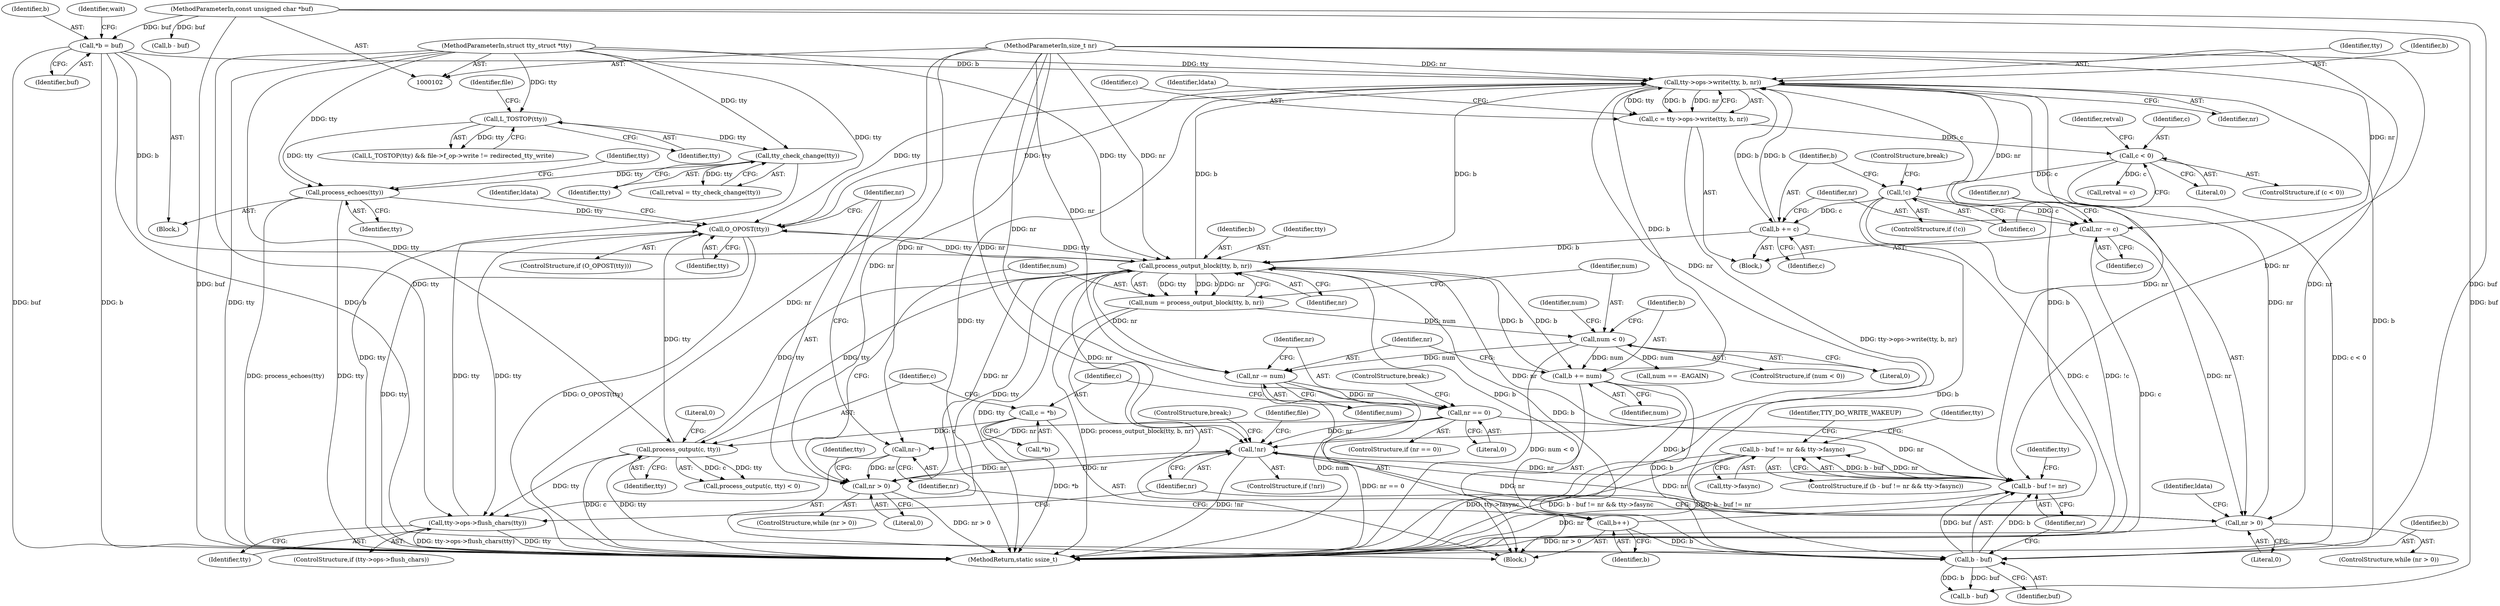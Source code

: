 digraph "0_linux_4291086b1f081b869c6d79e5b7441633dc3ace00@pointer" {
"1000339" [label="(Call,b - buf != nr && tty->fasync)"];
"1000340" [label="(Call,b - buf != nr)"];
"1000341" [label="(Call,b - buf)"];
"1000273" [label="(Call,tty->ops->write(tty, b, nr))"];
"1000189" [label="(Call,O_OPOST(tty))"];
"1000200" [label="(Call,process_output_block(tty, b, nr))"];
"1000236" [label="(Call,process_output(c, tty))"];
"1000230" [label="(Call,c = *b)"];
"1000103" [label="(MethodParameterIn,struct tty_struct *tty)"];
"1000295" [label="(Call,b += c)"];
"1000292" [label="(Call,!c)"];
"1000283" [label="(Call,c < 0)"];
"1000271" [label="(Call,c = tty->ops->write(tty, b, nr))"];
"1000109" [label="(Call,*b = buf)"];
"1000105" [label="(MethodParameterIn,const unsigned char *buf)"];
"1000241" [label="(Call,b++)"];
"1000219" [label="(Call,b += num)"];
"1000205" [label="(Call,num < 0)"];
"1000198" [label="(Call,num = process_output_block(tty, b, nr))"];
"1000193" [label="(Call,nr > 0)"];
"1000302" [label="(Call,!nr)"];
"1000226" [label="(Call,nr == 0)"];
"1000222" [label="(Call,nr -= num)"];
"1000106" [label="(MethodParameterIn,size_t nr)"];
"1000262" [label="(Call,nr > 0)"];
"1000298" [label="(Call,nr -= c)"];
"1000243" [label="(Call,nr--)"];
"1000145" [label="(Call,process_echoes(tty))"];
"1000122" [label="(Call,L_TOSTOP(tty))"];
"1000134" [label="(Call,tty_check_change(tty))"];
"1000251" [label="(Call,tty->ops->flush_chars(tty))"];
"1000227" [label="(Identifier,nr)"];
"1000193" [label="(Call,nr > 0)"];
"1000202" [label="(Identifier,b)"];
"1000295" [label="(Call,b += c)"];
"1000287" [label="(Call,retval = c)"];
"1000302" [label="(Call,!nr)"];
"1000269" [label="(Identifier,ldata)"];
"1000243" [label="(Call,nr--)"];
"1000300" [label="(Identifier,c)"];
"1000194" [label="(Identifier,nr)"];
"1000210" [label="(Call,num == -EAGAIN)"];
"1000296" [label="(Identifier,b)"];
"1000223" [label="(Identifier,nr)"];
"1000242" [label="(Identifier,b)"];
"1000272" [label="(Identifier,c)"];
"1000262" [label="(Call,nr > 0)"];
"1000297" [label="(Identifier,c)"];
"1000188" [label="(ControlStructure,if (O_OPOST(tty)))"];
"1000221" [label="(Identifier,num)"];
"1000200" [label="(Call,process_output_block(tty, b, nr))"];
"1000341" [label="(Call,b - buf)"];
"1000106" [label="(MethodParameterIn,size_t nr)"];
"1000338" [label="(ControlStructure,if (b - buf != nr && tty->fasync))"];
"1000301" [label="(ControlStructure,if (!nr))"];
"1000346" [label="(Identifier,tty)"];
"1000225" [label="(ControlStructure,if (nr == 0))"];
"1000103" [label="(MethodParameterIn,struct tty_struct *tty)"];
"1000244" [label="(Identifier,nr)"];
"1000203" [label="(Identifier,nr)"];
"1000251" [label="(Call,tty->ops->flush_chars(tty))"];
"1000274" [label="(Identifier,tty)"];
"1000248" [label="(Identifier,tty)"];
"1000361" [label="(Call,b - buf)"];
"1000204" [label="(ControlStructure,if (num < 0))"];
"1000288" [label="(Identifier,retval)"];
"1000261" [label="(ControlStructure,while (nr > 0))"];
"1000146" [label="(Identifier,tty)"];
"1000273" [label="(Call,tty->ops->write(tty, b, nr))"];
"1000198" [label="(Call,num = process_output_block(tty, b, nr))"];
"1000349" [label="(Identifier,TTY_DO_WRITE_WAKEUP)"];
"1000122" [label="(Call,L_TOSTOP(tty))"];
"1000224" [label="(Identifier,num)"];
"1000127" [label="(Identifier,file)"];
"1000241" [label="(Call,b++)"];
"1000342" [label="(Identifier,b)"];
"1000304" [label="(ControlStructure,break;)"];
"1000292" [label="(Call,!c)"];
"1000275" [label="(Identifier,b)"];
"1000228" [label="(Literal,0)"];
"1000284" [label="(Identifier,c)"];
"1000222" [label="(Call,nr -= num)"];
"1000299" [label="(Identifier,nr)"];
"1000113" [label="(Identifier,wait)"];
"1000357" [label="(Identifier,tty)"];
"1000134" [label="(Call,tty_check_change(tty))"];
"1000236" [label="(Call,process_output(c, tty))"];
"1000280" [label="(Identifier,ldata)"];
"1000235" [label="(Call,process_output(c, tty) < 0)"];
"1000196" [label="(Block,)"];
"1000150" [label="(Identifier,tty)"];
"1000109" [label="(Call,*b = buf)"];
"1000265" [label="(Block,)"];
"1000283" [label="(Call,c < 0)"];
"1000252" [label="(Identifier,tty)"];
"1000339" [label="(Call,b - buf != nr && tty->fasync)"];
"1000303" [label="(Identifier,nr)"];
"1000219" [label="(Call,b += num)"];
"1000294" [label="(ControlStructure,break;)"];
"1000364" [label="(Call,b - buf)"];
"1000340" [label="(Call,b - buf != nr)"];
"1000229" [label="(ControlStructure,break;)"];
"1000192" [label="(ControlStructure,while (nr > 0))"];
"1000195" [label="(Literal,0)"];
"1000231" [label="(Identifier,c)"];
"1000105" [label="(MethodParameterIn,const unsigned char *buf)"];
"1000257" [label="(Identifier,ldata)"];
"1000343" [label="(Identifier,buf)"];
"1000245" [label="(ControlStructure,if (tty->ops->flush_chars))"];
"1000132" [label="(Call,retval = tty_check_change(tty))"];
"1000123" [label="(Identifier,tty)"];
"1000298" [label="(Call,nr -= c)"];
"1000368" [label="(MethodReturn,static ssize_t)"];
"1000271" [label="(Call,c = tty->ops->write(tty, b, nr))"];
"1000111" [label="(Identifier,buf)"];
"1000226" [label="(Call,nr == 0)"];
"1000237" [label="(Identifier,c)"];
"1000145" [label="(Call,process_echoes(tty))"];
"1000206" [label="(Identifier,num)"];
"1000205" [label="(Call,num < 0)"];
"1000135" [label="(Identifier,tty)"];
"1000285" [label="(Literal,0)"];
"1000207" [label="(Literal,0)"];
"1000238" [label="(Identifier,tty)"];
"1000308" [label="(Identifier,file)"];
"1000121" [label="(Call,L_TOSTOP(tty) && file->f_op->write != redirected_tty_write)"];
"1000201" [label="(Identifier,tty)"];
"1000211" [label="(Identifier,num)"];
"1000291" [label="(ControlStructure,if (!c))"];
"1000189" [label="(Call,O_OPOST(tty))"];
"1000276" [label="(Identifier,nr)"];
"1000232" [label="(Call,*b)"];
"1000282" [label="(ControlStructure,if (c < 0))"];
"1000107" [label="(Block,)"];
"1000264" [label="(Literal,0)"];
"1000190" [label="(Identifier,tty)"];
"1000293" [label="(Identifier,c)"];
"1000345" [label="(Call,tty->fasync)"];
"1000263" [label="(Identifier,nr)"];
"1000220" [label="(Identifier,b)"];
"1000199" [label="(Identifier,num)"];
"1000344" [label="(Identifier,nr)"];
"1000230" [label="(Call,c = *b)"];
"1000239" [label="(Literal,0)"];
"1000110" [label="(Identifier,b)"];
"1000339" -> "1000338"  [label="AST: "];
"1000339" -> "1000340"  [label="CFG: "];
"1000339" -> "1000345"  [label="CFG: "];
"1000340" -> "1000339"  [label="AST: "];
"1000345" -> "1000339"  [label="AST: "];
"1000349" -> "1000339"  [label="CFG: "];
"1000357" -> "1000339"  [label="CFG: "];
"1000339" -> "1000368"  [label="DDG: b - buf != nr && tty->fasync"];
"1000339" -> "1000368"  [label="DDG: b - buf != nr"];
"1000339" -> "1000368"  [label="DDG: tty->fasync"];
"1000340" -> "1000339"  [label="DDG: b - buf"];
"1000340" -> "1000339"  [label="DDG: nr"];
"1000340" -> "1000344"  [label="CFG: "];
"1000341" -> "1000340"  [label="AST: "];
"1000344" -> "1000340"  [label="AST: "];
"1000346" -> "1000340"  [label="CFG: "];
"1000340" -> "1000368"  [label="DDG: nr"];
"1000341" -> "1000340"  [label="DDG: b"];
"1000341" -> "1000340"  [label="DDG: buf"];
"1000226" -> "1000340"  [label="DDG: nr"];
"1000302" -> "1000340"  [label="DDG: nr"];
"1000200" -> "1000340"  [label="DDG: nr"];
"1000273" -> "1000340"  [label="DDG: nr"];
"1000106" -> "1000340"  [label="DDG: nr"];
"1000341" -> "1000343"  [label="CFG: "];
"1000342" -> "1000341"  [label="AST: "];
"1000343" -> "1000341"  [label="AST: "];
"1000344" -> "1000341"  [label="CFG: "];
"1000273" -> "1000341"  [label="DDG: b"];
"1000295" -> "1000341"  [label="DDG: b"];
"1000109" -> "1000341"  [label="DDG: b"];
"1000200" -> "1000341"  [label="DDG: b"];
"1000241" -> "1000341"  [label="DDG: b"];
"1000219" -> "1000341"  [label="DDG: b"];
"1000105" -> "1000341"  [label="DDG: buf"];
"1000341" -> "1000361"  [label="DDG: b"];
"1000341" -> "1000361"  [label="DDG: buf"];
"1000273" -> "1000271"  [label="AST: "];
"1000273" -> "1000276"  [label="CFG: "];
"1000274" -> "1000273"  [label="AST: "];
"1000275" -> "1000273"  [label="AST: "];
"1000276" -> "1000273"  [label="AST: "];
"1000271" -> "1000273"  [label="CFG: "];
"1000273" -> "1000368"  [label="DDG: tty"];
"1000273" -> "1000189"  [label="DDG: tty"];
"1000273" -> "1000200"  [label="DDG: b"];
"1000273" -> "1000271"  [label="DDG: tty"];
"1000273" -> "1000271"  [label="DDG: b"];
"1000273" -> "1000271"  [label="DDG: nr"];
"1000189" -> "1000273"  [label="DDG: tty"];
"1000103" -> "1000273"  [label="DDG: tty"];
"1000295" -> "1000273"  [label="DDG: b"];
"1000109" -> "1000273"  [label="DDG: b"];
"1000200" -> "1000273"  [label="DDG: b"];
"1000241" -> "1000273"  [label="DDG: b"];
"1000219" -> "1000273"  [label="DDG: b"];
"1000262" -> "1000273"  [label="DDG: nr"];
"1000106" -> "1000273"  [label="DDG: nr"];
"1000273" -> "1000295"  [label="DDG: b"];
"1000273" -> "1000298"  [label="DDG: nr"];
"1000273" -> "1000302"  [label="DDG: nr"];
"1000189" -> "1000188"  [label="AST: "];
"1000189" -> "1000190"  [label="CFG: "];
"1000190" -> "1000189"  [label="AST: "];
"1000194" -> "1000189"  [label="CFG: "];
"1000257" -> "1000189"  [label="CFG: "];
"1000189" -> "1000368"  [label="DDG: tty"];
"1000189" -> "1000368"  [label="DDG: O_OPOST(tty)"];
"1000200" -> "1000189"  [label="DDG: tty"];
"1000236" -> "1000189"  [label="DDG: tty"];
"1000145" -> "1000189"  [label="DDG: tty"];
"1000251" -> "1000189"  [label="DDG: tty"];
"1000103" -> "1000189"  [label="DDG: tty"];
"1000189" -> "1000200"  [label="DDG: tty"];
"1000189" -> "1000251"  [label="DDG: tty"];
"1000200" -> "1000198"  [label="AST: "];
"1000200" -> "1000203"  [label="CFG: "];
"1000201" -> "1000200"  [label="AST: "];
"1000202" -> "1000200"  [label="AST: "];
"1000203" -> "1000200"  [label="AST: "];
"1000198" -> "1000200"  [label="CFG: "];
"1000200" -> "1000368"  [label="DDG: tty"];
"1000200" -> "1000198"  [label="DDG: tty"];
"1000200" -> "1000198"  [label="DDG: b"];
"1000200" -> "1000198"  [label="DDG: nr"];
"1000236" -> "1000200"  [label="DDG: tty"];
"1000103" -> "1000200"  [label="DDG: tty"];
"1000295" -> "1000200"  [label="DDG: b"];
"1000109" -> "1000200"  [label="DDG: b"];
"1000241" -> "1000200"  [label="DDG: b"];
"1000219" -> "1000200"  [label="DDG: b"];
"1000193" -> "1000200"  [label="DDG: nr"];
"1000106" -> "1000200"  [label="DDG: nr"];
"1000200" -> "1000219"  [label="DDG: b"];
"1000200" -> "1000222"  [label="DDG: nr"];
"1000200" -> "1000236"  [label="DDG: tty"];
"1000200" -> "1000251"  [label="DDG: tty"];
"1000200" -> "1000302"  [label="DDG: nr"];
"1000236" -> "1000235"  [label="AST: "];
"1000236" -> "1000238"  [label="CFG: "];
"1000237" -> "1000236"  [label="AST: "];
"1000238" -> "1000236"  [label="AST: "];
"1000239" -> "1000236"  [label="CFG: "];
"1000236" -> "1000368"  [label="DDG: c"];
"1000236" -> "1000368"  [label="DDG: tty"];
"1000236" -> "1000235"  [label="DDG: c"];
"1000236" -> "1000235"  [label="DDG: tty"];
"1000230" -> "1000236"  [label="DDG: c"];
"1000103" -> "1000236"  [label="DDG: tty"];
"1000236" -> "1000251"  [label="DDG: tty"];
"1000230" -> "1000196"  [label="AST: "];
"1000230" -> "1000232"  [label="CFG: "];
"1000231" -> "1000230"  [label="AST: "];
"1000232" -> "1000230"  [label="AST: "];
"1000237" -> "1000230"  [label="CFG: "];
"1000230" -> "1000368"  [label="DDG: *b"];
"1000103" -> "1000102"  [label="AST: "];
"1000103" -> "1000368"  [label="DDG: tty"];
"1000103" -> "1000122"  [label="DDG: tty"];
"1000103" -> "1000134"  [label="DDG: tty"];
"1000103" -> "1000145"  [label="DDG: tty"];
"1000103" -> "1000251"  [label="DDG: tty"];
"1000295" -> "1000265"  [label="AST: "];
"1000295" -> "1000297"  [label="CFG: "];
"1000296" -> "1000295"  [label="AST: "];
"1000297" -> "1000295"  [label="AST: "];
"1000299" -> "1000295"  [label="CFG: "];
"1000292" -> "1000295"  [label="DDG: c"];
"1000292" -> "1000291"  [label="AST: "];
"1000292" -> "1000293"  [label="CFG: "];
"1000293" -> "1000292"  [label="AST: "];
"1000294" -> "1000292"  [label="CFG: "];
"1000296" -> "1000292"  [label="CFG: "];
"1000292" -> "1000368"  [label="DDG: !c"];
"1000292" -> "1000368"  [label="DDG: c"];
"1000283" -> "1000292"  [label="DDG: c"];
"1000292" -> "1000298"  [label="DDG: c"];
"1000283" -> "1000282"  [label="AST: "];
"1000283" -> "1000285"  [label="CFG: "];
"1000284" -> "1000283"  [label="AST: "];
"1000285" -> "1000283"  [label="AST: "];
"1000288" -> "1000283"  [label="CFG: "];
"1000293" -> "1000283"  [label="CFG: "];
"1000283" -> "1000368"  [label="DDG: c < 0"];
"1000271" -> "1000283"  [label="DDG: c"];
"1000283" -> "1000287"  [label="DDG: c"];
"1000271" -> "1000265"  [label="AST: "];
"1000272" -> "1000271"  [label="AST: "];
"1000280" -> "1000271"  [label="CFG: "];
"1000271" -> "1000368"  [label="DDG: tty->ops->write(tty, b, nr)"];
"1000109" -> "1000107"  [label="AST: "];
"1000109" -> "1000111"  [label="CFG: "];
"1000110" -> "1000109"  [label="AST: "];
"1000111" -> "1000109"  [label="AST: "];
"1000113" -> "1000109"  [label="CFG: "];
"1000109" -> "1000368"  [label="DDG: b"];
"1000109" -> "1000368"  [label="DDG: buf"];
"1000105" -> "1000109"  [label="DDG: buf"];
"1000105" -> "1000102"  [label="AST: "];
"1000105" -> "1000368"  [label="DDG: buf"];
"1000105" -> "1000361"  [label="DDG: buf"];
"1000105" -> "1000364"  [label="DDG: buf"];
"1000241" -> "1000196"  [label="AST: "];
"1000241" -> "1000242"  [label="CFG: "];
"1000242" -> "1000241"  [label="AST: "];
"1000244" -> "1000241"  [label="CFG: "];
"1000219" -> "1000241"  [label="DDG: b"];
"1000219" -> "1000196"  [label="AST: "];
"1000219" -> "1000221"  [label="CFG: "];
"1000220" -> "1000219"  [label="AST: "];
"1000221" -> "1000219"  [label="AST: "];
"1000223" -> "1000219"  [label="CFG: "];
"1000205" -> "1000219"  [label="DDG: num"];
"1000205" -> "1000204"  [label="AST: "];
"1000205" -> "1000207"  [label="CFG: "];
"1000206" -> "1000205"  [label="AST: "];
"1000207" -> "1000205"  [label="AST: "];
"1000211" -> "1000205"  [label="CFG: "];
"1000220" -> "1000205"  [label="CFG: "];
"1000205" -> "1000368"  [label="DDG: num < 0"];
"1000198" -> "1000205"  [label="DDG: num"];
"1000205" -> "1000210"  [label="DDG: num"];
"1000205" -> "1000222"  [label="DDG: num"];
"1000198" -> "1000196"  [label="AST: "];
"1000199" -> "1000198"  [label="AST: "];
"1000206" -> "1000198"  [label="CFG: "];
"1000198" -> "1000368"  [label="DDG: process_output_block(tty, b, nr)"];
"1000193" -> "1000192"  [label="AST: "];
"1000193" -> "1000195"  [label="CFG: "];
"1000194" -> "1000193"  [label="AST: "];
"1000195" -> "1000193"  [label="AST: "];
"1000199" -> "1000193"  [label="CFG: "];
"1000248" -> "1000193"  [label="CFG: "];
"1000193" -> "1000368"  [label="DDG: nr > 0"];
"1000302" -> "1000193"  [label="DDG: nr"];
"1000243" -> "1000193"  [label="DDG: nr"];
"1000106" -> "1000193"  [label="DDG: nr"];
"1000193" -> "1000302"  [label="DDG: nr"];
"1000302" -> "1000301"  [label="AST: "];
"1000302" -> "1000303"  [label="CFG: "];
"1000303" -> "1000302"  [label="AST: "];
"1000304" -> "1000302"  [label="CFG: "];
"1000308" -> "1000302"  [label="CFG: "];
"1000302" -> "1000368"  [label="DDG: !nr"];
"1000302" -> "1000262"  [label="DDG: nr"];
"1000226" -> "1000302"  [label="DDG: nr"];
"1000262" -> "1000302"  [label="DDG: nr"];
"1000106" -> "1000302"  [label="DDG: nr"];
"1000226" -> "1000225"  [label="AST: "];
"1000226" -> "1000228"  [label="CFG: "];
"1000227" -> "1000226"  [label="AST: "];
"1000228" -> "1000226"  [label="AST: "];
"1000229" -> "1000226"  [label="CFG: "];
"1000231" -> "1000226"  [label="CFG: "];
"1000226" -> "1000368"  [label="DDG: nr == 0"];
"1000222" -> "1000226"  [label="DDG: nr"];
"1000106" -> "1000226"  [label="DDG: nr"];
"1000226" -> "1000243"  [label="DDG: nr"];
"1000222" -> "1000196"  [label="AST: "];
"1000222" -> "1000224"  [label="CFG: "];
"1000223" -> "1000222"  [label="AST: "];
"1000224" -> "1000222"  [label="AST: "];
"1000227" -> "1000222"  [label="CFG: "];
"1000222" -> "1000368"  [label="DDG: num"];
"1000106" -> "1000222"  [label="DDG: nr"];
"1000106" -> "1000102"  [label="AST: "];
"1000106" -> "1000368"  [label="DDG: nr"];
"1000106" -> "1000243"  [label="DDG: nr"];
"1000106" -> "1000262"  [label="DDG: nr"];
"1000106" -> "1000298"  [label="DDG: nr"];
"1000262" -> "1000261"  [label="AST: "];
"1000262" -> "1000264"  [label="CFG: "];
"1000263" -> "1000262"  [label="AST: "];
"1000264" -> "1000262"  [label="AST: "];
"1000269" -> "1000262"  [label="CFG: "];
"1000303" -> "1000262"  [label="CFG: "];
"1000262" -> "1000368"  [label="DDG: nr > 0"];
"1000298" -> "1000262"  [label="DDG: nr"];
"1000298" -> "1000265"  [label="AST: "];
"1000298" -> "1000300"  [label="CFG: "];
"1000299" -> "1000298"  [label="AST: "];
"1000300" -> "1000298"  [label="AST: "];
"1000263" -> "1000298"  [label="CFG: "];
"1000298" -> "1000368"  [label="DDG: c"];
"1000243" -> "1000196"  [label="AST: "];
"1000243" -> "1000244"  [label="CFG: "];
"1000244" -> "1000243"  [label="AST: "];
"1000194" -> "1000243"  [label="CFG: "];
"1000145" -> "1000107"  [label="AST: "];
"1000145" -> "1000146"  [label="CFG: "];
"1000146" -> "1000145"  [label="AST: "];
"1000150" -> "1000145"  [label="CFG: "];
"1000145" -> "1000368"  [label="DDG: process_echoes(tty)"];
"1000145" -> "1000368"  [label="DDG: tty"];
"1000122" -> "1000145"  [label="DDG: tty"];
"1000134" -> "1000145"  [label="DDG: tty"];
"1000122" -> "1000121"  [label="AST: "];
"1000122" -> "1000123"  [label="CFG: "];
"1000123" -> "1000122"  [label="AST: "];
"1000127" -> "1000122"  [label="CFG: "];
"1000121" -> "1000122"  [label="CFG: "];
"1000122" -> "1000121"  [label="DDG: tty"];
"1000122" -> "1000134"  [label="DDG: tty"];
"1000134" -> "1000132"  [label="AST: "];
"1000134" -> "1000135"  [label="CFG: "];
"1000135" -> "1000134"  [label="AST: "];
"1000132" -> "1000134"  [label="CFG: "];
"1000134" -> "1000368"  [label="DDG: tty"];
"1000134" -> "1000132"  [label="DDG: tty"];
"1000251" -> "1000245"  [label="AST: "];
"1000251" -> "1000252"  [label="CFG: "];
"1000252" -> "1000251"  [label="AST: "];
"1000303" -> "1000251"  [label="CFG: "];
"1000251" -> "1000368"  [label="DDG: tty->ops->flush_chars(tty)"];
"1000251" -> "1000368"  [label="DDG: tty"];
}
